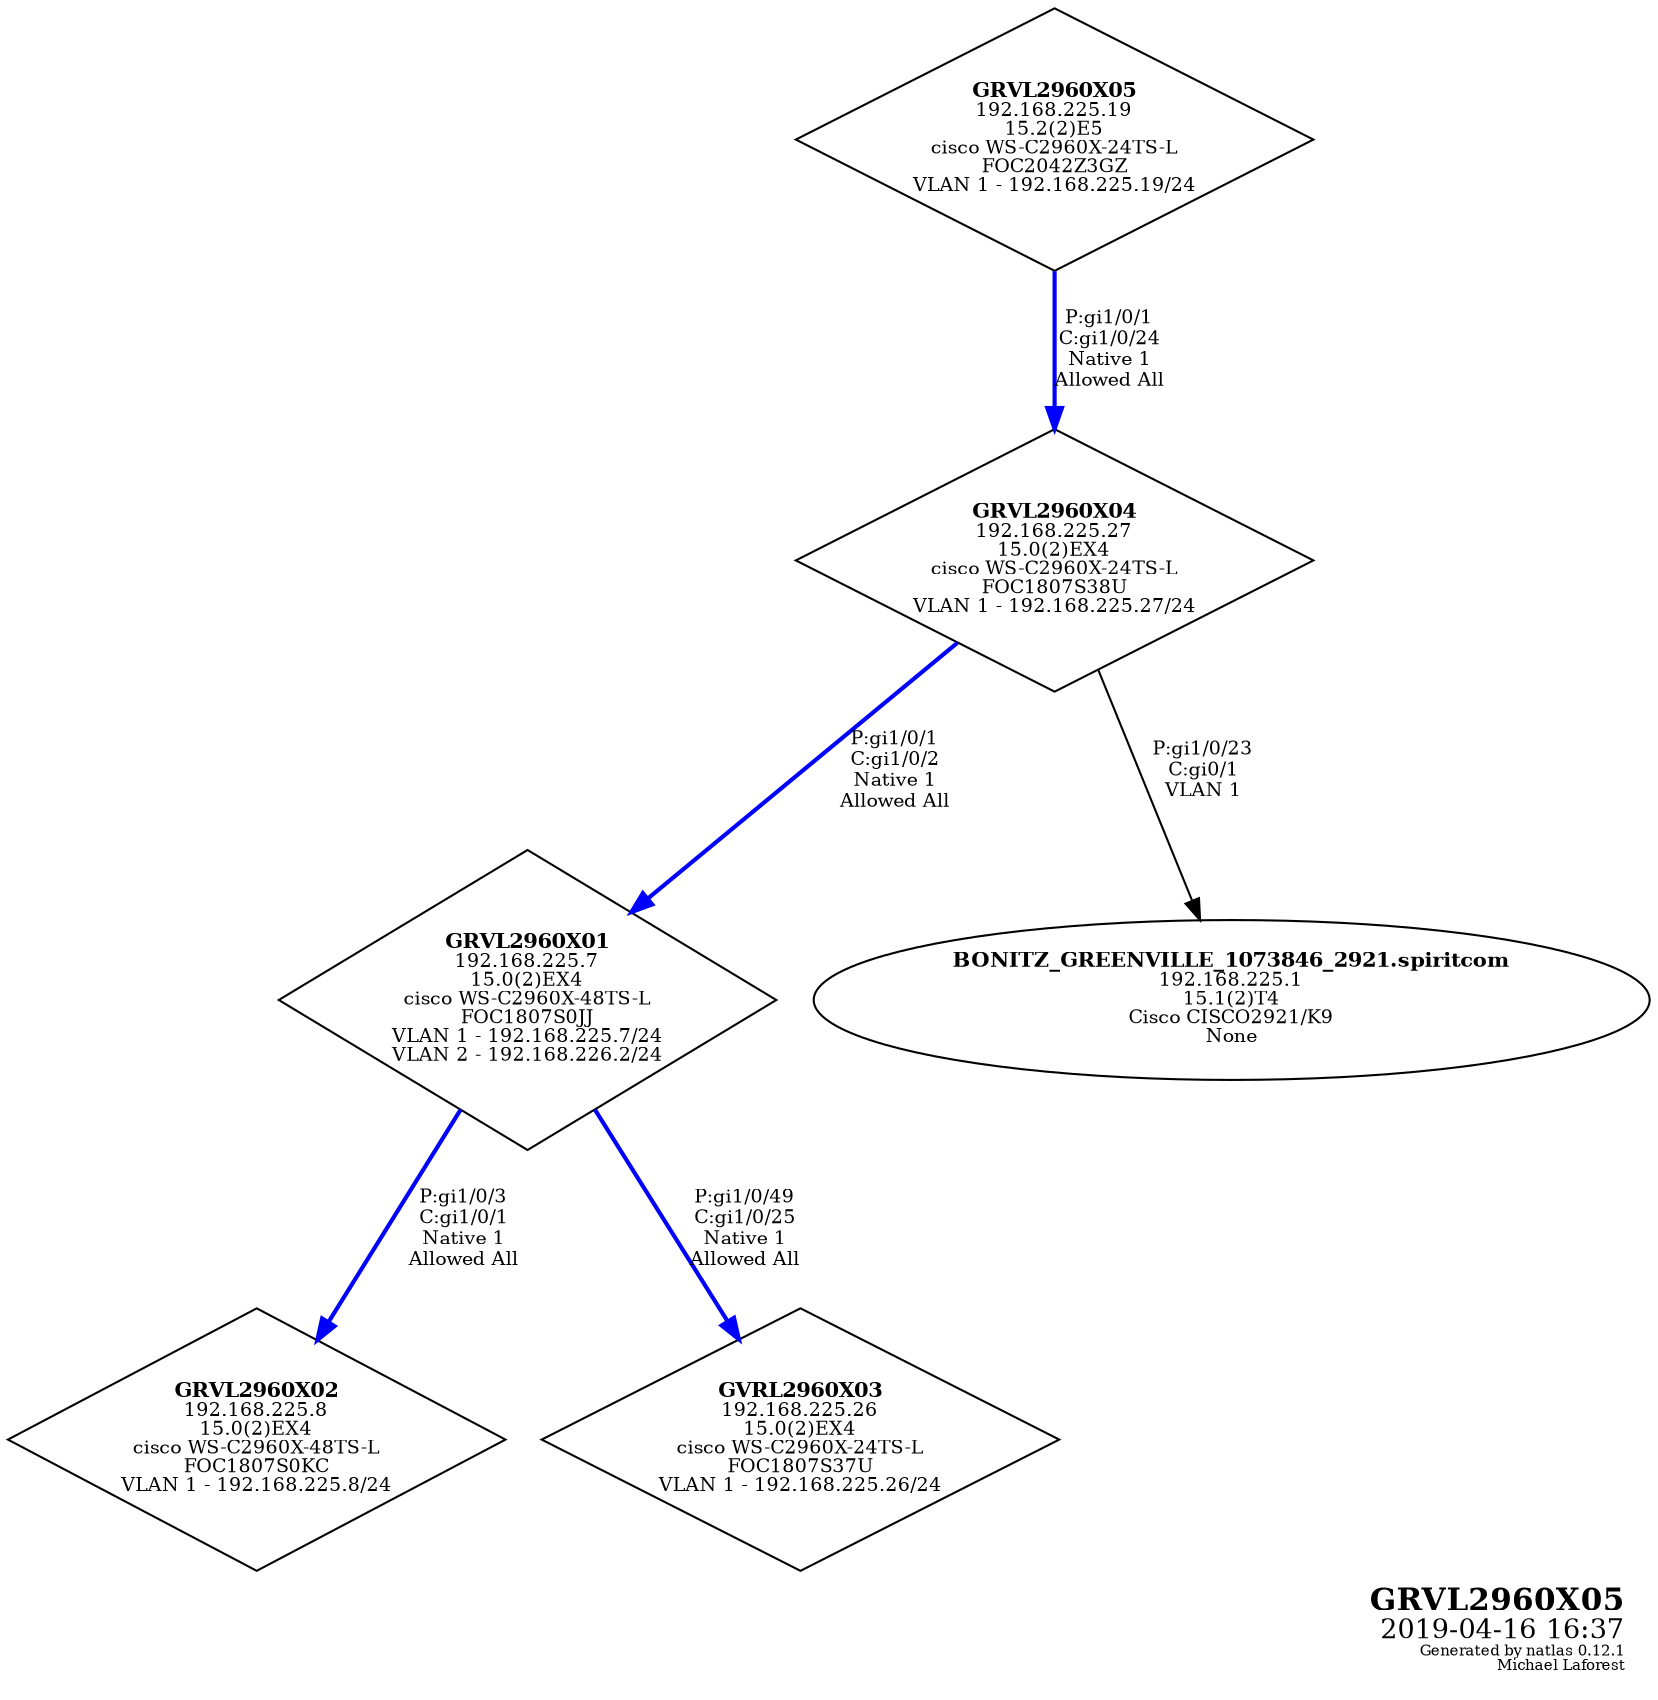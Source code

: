 graph G {
	graph [bb="0,0,724,808",
		fontsize=10,
		label=<<table border="0"><tr><td balign="right"><font point-size="15"><b>GRVL2960X05</b></font><br /><font point-size="13">2019-04-16 16:37</font><br /><font point-size="7">Generated by natlas 0.12.1<br />Michael Laforest</font><br /></td></tr></table>>,
		labeljust=r,
		labelloc=b,
		lheight=0.69,
		lp="662.5,29",
		lwidth=1.49
	];
	node [fontsize=9,
		label="\N"
	];
	edge [fontsize=9,
		labeljust=l
	];
	GRVL2960X05	 [height=1.75,
		label=<<font point-size="10"><b>GRVL2960X05</b></font><br />192.168.225.19<br />15.2(2)E5<br />cisco WS-C2960X-24TS-L<br />FOC2042Z3GZ<br />VLAN 1 - 192.168.225.19/24<br />>,
		peripheries=1,
		pos="402,745",
		shape=diamond,
		style=solid,
		width=3.4444];
	GRVL2960X04	 [height=1.75,
		label=<<font point-size="10"><b>GRVL2960X04</b></font><br />192.168.225.27<br />15.0(2)EX4<br />cisco WS-C2960X-24TS-L<br />FOC1807S38U<br />VLAN 1 - 192.168.225.27/24<br />>,
		peripheries=1,
		pos="402,543",
		shape=diamond,
		style=solid,
		width=3.4444];
	GRVL2960X05 -- GRVL2960X04	 [color=blue,
		dir=forward,
		label="P:gi1/0/1\nC:gi1/0/24\nNative 1\nAllowed All",
		lp="424.5,644",
		pos="e,402,606.3 402,681.92 402,661.13 402,637.84 402,616.35",
		style=bold];
	GRVL2960X01	 [height=2,
		label=<<font point-size="10"><b>GRVL2960X01</b></font><br />192.168.225.7<br />15.0(2)EX4<br />cisco WS-C2960X-48TS-L<br />FOC1807S0JJ<br />VLAN 1 - 192.168.225.7/24<br />VLAN 2 - 192.168.226.2/24<br />>,
		peripheries=1,
		pos="249,332",
		shape=diamond,
		style=solid,
		width=3.3056];
	GRVL2960X04 -- GRVL2960X01	 [color=blue,
		dir=forward,
		label="P:gi1/0/1\nC:gi1/0/2\nNative 1\nAllowed All",
		lp="362.5,442",
		pos="e,285.53,382.37 368.61,496.96 346,465.77 315.92,424.29 291.58,390.72",
		style=bold];
	"BONITZ_GREENVILLE_1073846_2921.spiritcom"	 [height=1.0607,
		label=<<font point-size="10"><b>BONITZ_GREENVILLE_1073846_2921.spiritcom</b></font><br />192.168.225.1<br />15.1(2)T4<br />Cisco CISCO2921/K9<br />None<br />>,
		peripheries=1,
		pos="555,332",
		shape=ellipse,
		style=solid,
		width=4.6944];
	GRVL2960X04 -- "BONITZ_GREENVILLE_1073846_2921.spiritcom"	 [color=black,
		dir=forward,
		label="P:gi1/0/23\nC:gi0/1\nVLAN 1",
		lp="506.5,442",
		pos="e,527.56,369.85 435.39,496.96 460.95,461.71 496.04,413.31 521.6,378.06",
		style=solid];
	GRVL2960X02	 [height=1.75,
		label=<<font point-size="10"><b>GRVL2960X02</b></font><br />192.168.225.8<br />15.0(2)EX4<br />cisco WS-C2960X-48TS-L<br />FOC1807S0KC<br />VLAN 1 - 192.168.225.8/24<br />>,
		peripheries=1,
		pos="119,121",
		shape=diamond,
		style=solid,
		width=3.3056];
	GRVL2960X01 -- GRVL2960X02	 [color=blue,
		dir=forward,
		label="P:gi1/0/3\nC:gi1/0/1\nNative 1\nAllowed All",
		lp="214.5,222",
		pos="e,148.39,168.71 216.53,279.3 197.42,248.28 173.26,209.06 153.76,177.42",
		style=bold];
	GVRL2960X03	 [height=1.75,
		label=<<font point-size="10"><b>GVRL2960X03</b></font><br />192.168.225.26<br />15.0(2)EX4<br />cisco WS-C2960X-24TS-L<br />FOC1807S37U<br />VLAN 1 - 192.168.225.26/24<br />>,
		peripheries=1,
		pos="380,121",
		shape=diamond,
		style=solid,
		width=3.4444];
	GRVL2960X01 -- GVRL2960X03	 [color=blue,
		dir=forward,
		label="P:gi1/0/49\nC:gi1/0/25\nNative 1\nAllowed All",
		lp="349.5,222",
		pos="e,350.08,169.18 281.55,279.57 300.74,248.67 325.02,209.55 344.67,177.9",
		style=bold];
}
